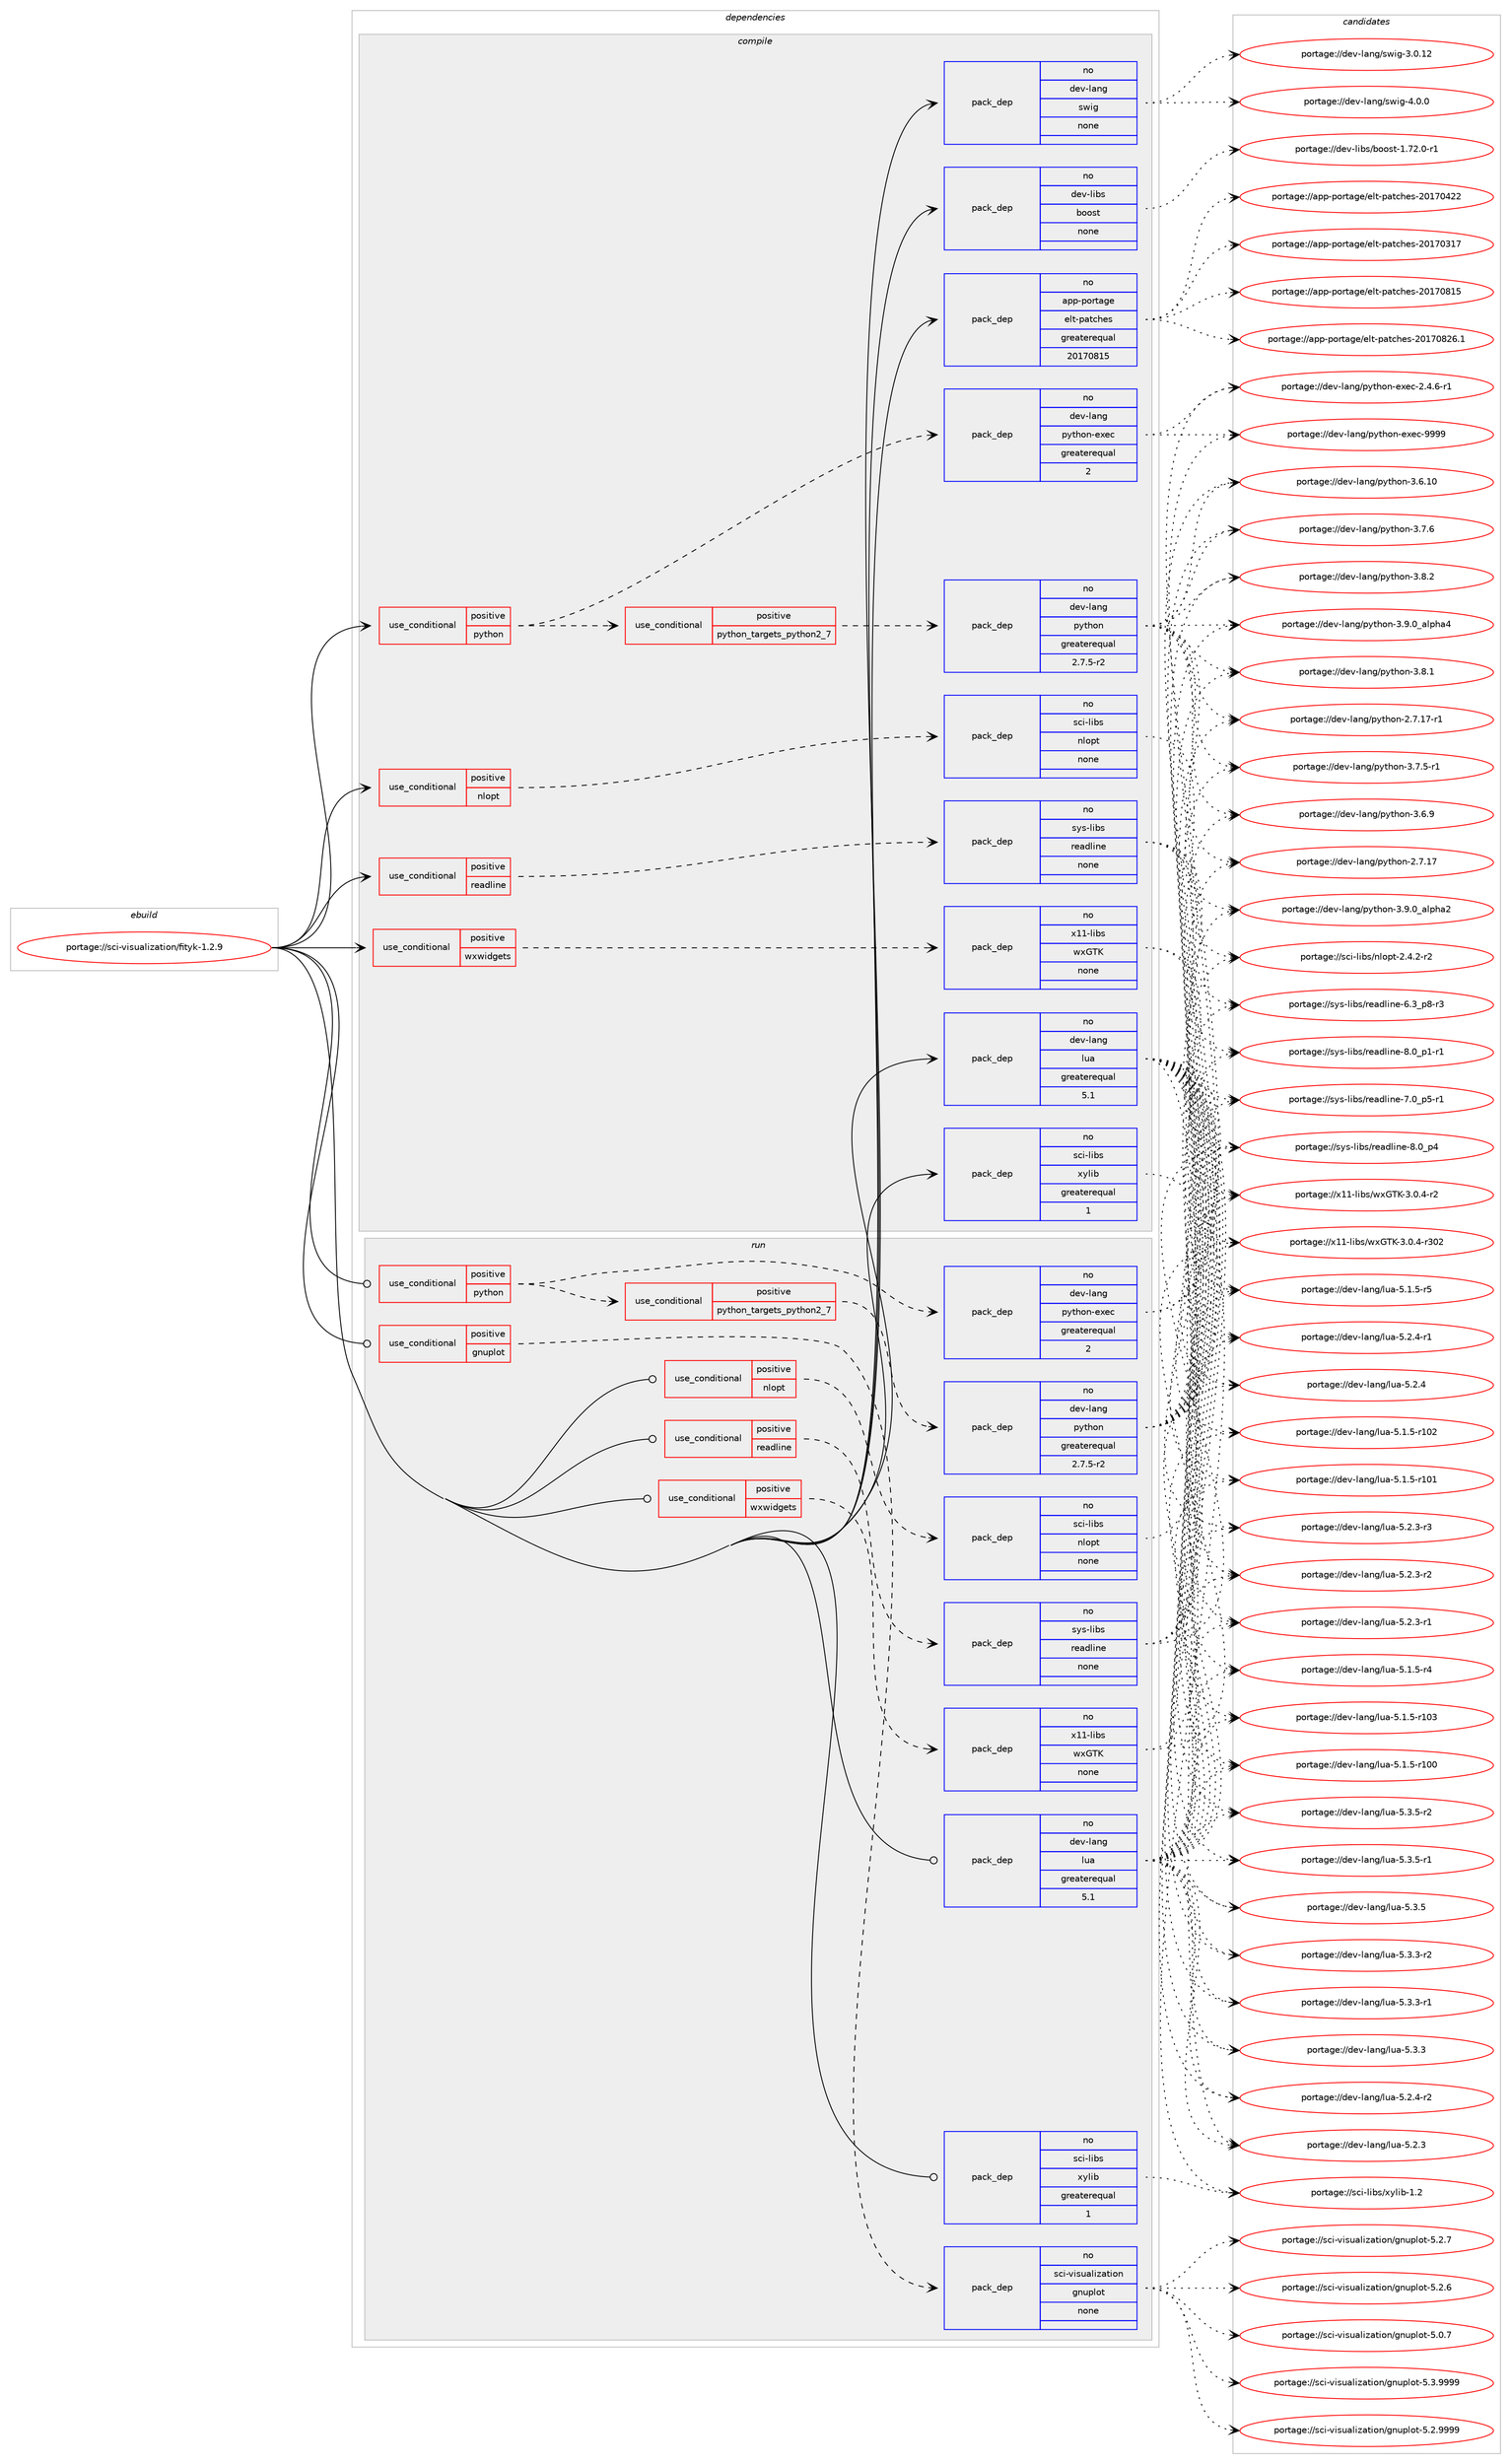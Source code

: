 digraph prolog {

# *************
# Graph options
# *************

newrank=true;
concentrate=true;
compound=true;
graph [rankdir=LR,fontname=Helvetica,fontsize=10,ranksep=1.5];#, ranksep=2.5, nodesep=0.2];
edge  [arrowhead=vee];
node  [fontname=Helvetica,fontsize=10];

# **********
# The ebuild
# **********

subgraph cluster_leftcol {
color=gray;
rank=same;
label=<<i>ebuild</i>>;
id [label="portage://sci-visualization/fityk-1.2.9", color=red, width=4, href="../sci-visualization/fityk-1.2.9.svg"];
}

# ****************
# The dependencies
# ****************

subgraph cluster_midcol {
color=gray;
label=<<i>dependencies</i>>;
subgraph cluster_compile {
fillcolor="#eeeeee";
style=filled;
label=<<i>compile</i>>;
subgraph cond9144 {
dependency44620 [label=<<TABLE BORDER="0" CELLBORDER="1" CELLSPACING="0" CELLPADDING="4"><TR><TD ROWSPAN="3" CELLPADDING="10">use_conditional</TD></TR><TR><TD>positive</TD></TR><TR><TD>nlopt</TD></TR></TABLE>>, shape=none, color=red];
subgraph pack34488 {
dependency44621 [label=<<TABLE BORDER="0" CELLBORDER="1" CELLSPACING="0" CELLPADDING="4" WIDTH="220"><TR><TD ROWSPAN="6" CELLPADDING="30">pack_dep</TD></TR><TR><TD WIDTH="110">no</TD></TR><TR><TD>sci-libs</TD></TR><TR><TD>nlopt</TD></TR><TR><TD>none</TD></TR><TR><TD></TD></TR></TABLE>>, shape=none, color=blue];
}
dependency44620:e -> dependency44621:w [weight=20,style="dashed",arrowhead="vee"];
}
id:e -> dependency44620:w [weight=20,style="solid",arrowhead="vee"];
subgraph cond9145 {
dependency44622 [label=<<TABLE BORDER="0" CELLBORDER="1" CELLSPACING="0" CELLPADDING="4"><TR><TD ROWSPAN="3" CELLPADDING="10">use_conditional</TD></TR><TR><TD>positive</TD></TR><TR><TD>python</TD></TR></TABLE>>, shape=none, color=red];
subgraph cond9146 {
dependency44623 [label=<<TABLE BORDER="0" CELLBORDER="1" CELLSPACING="0" CELLPADDING="4"><TR><TD ROWSPAN="3" CELLPADDING="10">use_conditional</TD></TR><TR><TD>positive</TD></TR><TR><TD>python_targets_python2_7</TD></TR></TABLE>>, shape=none, color=red];
subgraph pack34489 {
dependency44624 [label=<<TABLE BORDER="0" CELLBORDER="1" CELLSPACING="0" CELLPADDING="4" WIDTH="220"><TR><TD ROWSPAN="6" CELLPADDING="30">pack_dep</TD></TR><TR><TD WIDTH="110">no</TD></TR><TR><TD>dev-lang</TD></TR><TR><TD>python</TD></TR><TR><TD>greaterequal</TD></TR><TR><TD>2.7.5-r2</TD></TR></TABLE>>, shape=none, color=blue];
}
dependency44623:e -> dependency44624:w [weight=20,style="dashed",arrowhead="vee"];
}
dependency44622:e -> dependency44623:w [weight=20,style="dashed",arrowhead="vee"];
subgraph pack34490 {
dependency44625 [label=<<TABLE BORDER="0" CELLBORDER="1" CELLSPACING="0" CELLPADDING="4" WIDTH="220"><TR><TD ROWSPAN="6" CELLPADDING="30">pack_dep</TD></TR><TR><TD WIDTH="110">no</TD></TR><TR><TD>dev-lang</TD></TR><TR><TD>python-exec</TD></TR><TR><TD>greaterequal</TD></TR><TR><TD>2</TD></TR></TABLE>>, shape=none, color=blue];
}
dependency44622:e -> dependency44625:w [weight=20,style="dashed",arrowhead="vee"];
}
id:e -> dependency44622:w [weight=20,style="solid",arrowhead="vee"];
subgraph cond9147 {
dependency44626 [label=<<TABLE BORDER="0" CELLBORDER="1" CELLSPACING="0" CELLPADDING="4"><TR><TD ROWSPAN="3" CELLPADDING="10">use_conditional</TD></TR><TR><TD>positive</TD></TR><TR><TD>readline</TD></TR></TABLE>>, shape=none, color=red];
subgraph pack34491 {
dependency44627 [label=<<TABLE BORDER="0" CELLBORDER="1" CELLSPACING="0" CELLPADDING="4" WIDTH="220"><TR><TD ROWSPAN="6" CELLPADDING="30">pack_dep</TD></TR><TR><TD WIDTH="110">no</TD></TR><TR><TD>sys-libs</TD></TR><TR><TD>readline</TD></TR><TR><TD>none</TD></TR><TR><TD></TD></TR></TABLE>>, shape=none, color=blue];
}
dependency44626:e -> dependency44627:w [weight=20,style="dashed",arrowhead="vee"];
}
id:e -> dependency44626:w [weight=20,style="solid",arrowhead="vee"];
subgraph cond9148 {
dependency44628 [label=<<TABLE BORDER="0" CELLBORDER="1" CELLSPACING="0" CELLPADDING="4"><TR><TD ROWSPAN="3" CELLPADDING="10">use_conditional</TD></TR><TR><TD>positive</TD></TR><TR><TD>wxwidgets</TD></TR></TABLE>>, shape=none, color=red];
subgraph pack34492 {
dependency44629 [label=<<TABLE BORDER="0" CELLBORDER="1" CELLSPACING="0" CELLPADDING="4" WIDTH="220"><TR><TD ROWSPAN="6" CELLPADDING="30">pack_dep</TD></TR><TR><TD WIDTH="110">no</TD></TR><TR><TD>x11-libs</TD></TR><TR><TD>wxGTK</TD></TR><TR><TD>none</TD></TR><TR><TD></TD></TR></TABLE>>, shape=none, color=blue];
}
dependency44628:e -> dependency44629:w [weight=20,style="dashed",arrowhead="vee"];
}
id:e -> dependency44628:w [weight=20,style="solid",arrowhead="vee"];
subgraph pack34493 {
dependency44630 [label=<<TABLE BORDER="0" CELLBORDER="1" CELLSPACING="0" CELLPADDING="4" WIDTH="220"><TR><TD ROWSPAN="6" CELLPADDING="30">pack_dep</TD></TR><TR><TD WIDTH="110">no</TD></TR><TR><TD>app-portage</TD></TR><TR><TD>elt-patches</TD></TR><TR><TD>greaterequal</TD></TR><TR><TD>20170815</TD></TR></TABLE>>, shape=none, color=blue];
}
id:e -> dependency44630:w [weight=20,style="solid",arrowhead="vee"];
subgraph pack34494 {
dependency44631 [label=<<TABLE BORDER="0" CELLBORDER="1" CELLSPACING="0" CELLPADDING="4" WIDTH="220"><TR><TD ROWSPAN="6" CELLPADDING="30">pack_dep</TD></TR><TR><TD WIDTH="110">no</TD></TR><TR><TD>dev-lang</TD></TR><TR><TD>lua</TD></TR><TR><TD>greaterequal</TD></TR><TR><TD>5.1</TD></TR></TABLE>>, shape=none, color=blue];
}
id:e -> dependency44631:w [weight=20,style="solid",arrowhead="vee"];
subgraph pack34495 {
dependency44632 [label=<<TABLE BORDER="0" CELLBORDER="1" CELLSPACING="0" CELLPADDING="4" WIDTH="220"><TR><TD ROWSPAN="6" CELLPADDING="30">pack_dep</TD></TR><TR><TD WIDTH="110">no</TD></TR><TR><TD>dev-lang</TD></TR><TR><TD>swig</TD></TR><TR><TD>none</TD></TR><TR><TD></TD></TR></TABLE>>, shape=none, color=blue];
}
id:e -> dependency44632:w [weight=20,style="solid",arrowhead="vee"];
subgraph pack34496 {
dependency44633 [label=<<TABLE BORDER="0" CELLBORDER="1" CELLSPACING="0" CELLPADDING="4" WIDTH="220"><TR><TD ROWSPAN="6" CELLPADDING="30">pack_dep</TD></TR><TR><TD WIDTH="110">no</TD></TR><TR><TD>dev-libs</TD></TR><TR><TD>boost</TD></TR><TR><TD>none</TD></TR><TR><TD></TD></TR></TABLE>>, shape=none, color=blue];
}
id:e -> dependency44633:w [weight=20,style="solid",arrowhead="vee"];
subgraph pack34497 {
dependency44634 [label=<<TABLE BORDER="0" CELLBORDER="1" CELLSPACING="0" CELLPADDING="4" WIDTH="220"><TR><TD ROWSPAN="6" CELLPADDING="30">pack_dep</TD></TR><TR><TD WIDTH="110">no</TD></TR><TR><TD>sci-libs</TD></TR><TR><TD>xylib</TD></TR><TR><TD>greaterequal</TD></TR><TR><TD>1</TD></TR></TABLE>>, shape=none, color=blue];
}
id:e -> dependency44634:w [weight=20,style="solid",arrowhead="vee"];
}
subgraph cluster_compileandrun {
fillcolor="#eeeeee";
style=filled;
label=<<i>compile and run</i>>;
}
subgraph cluster_run {
fillcolor="#eeeeee";
style=filled;
label=<<i>run</i>>;
subgraph cond9149 {
dependency44635 [label=<<TABLE BORDER="0" CELLBORDER="1" CELLSPACING="0" CELLPADDING="4"><TR><TD ROWSPAN="3" CELLPADDING="10">use_conditional</TD></TR><TR><TD>positive</TD></TR><TR><TD>gnuplot</TD></TR></TABLE>>, shape=none, color=red];
subgraph pack34498 {
dependency44636 [label=<<TABLE BORDER="0" CELLBORDER="1" CELLSPACING="0" CELLPADDING="4" WIDTH="220"><TR><TD ROWSPAN="6" CELLPADDING="30">pack_dep</TD></TR><TR><TD WIDTH="110">no</TD></TR><TR><TD>sci-visualization</TD></TR><TR><TD>gnuplot</TD></TR><TR><TD>none</TD></TR><TR><TD></TD></TR></TABLE>>, shape=none, color=blue];
}
dependency44635:e -> dependency44636:w [weight=20,style="dashed",arrowhead="vee"];
}
id:e -> dependency44635:w [weight=20,style="solid",arrowhead="odot"];
subgraph cond9150 {
dependency44637 [label=<<TABLE BORDER="0" CELLBORDER="1" CELLSPACING="0" CELLPADDING="4"><TR><TD ROWSPAN="3" CELLPADDING="10">use_conditional</TD></TR><TR><TD>positive</TD></TR><TR><TD>nlopt</TD></TR></TABLE>>, shape=none, color=red];
subgraph pack34499 {
dependency44638 [label=<<TABLE BORDER="0" CELLBORDER="1" CELLSPACING="0" CELLPADDING="4" WIDTH="220"><TR><TD ROWSPAN="6" CELLPADDING="30">pack_dep</TD></TR><TR><TD WIDTH="110">no</TD></TR><TR><TD>sci-libs</TD></TR><TR><TD>nlopt</TD></TR><TR><TD>none</TD></TR><TR><TD></TD></TR></TABLE>>, shape=none, color=blue];
}
dependency44637:e -> dependency44638:w [weight=20,style="dashed",arrowhead="vee"];
}
id:e -> dependency44637:w [weight=20,style="solid",arrowhead="odot"];
subgraph cond9151 {
dependency44639 [label=<<TABLE BORDER="0" CELLBORDER="1" CELLSPACING="0" CELLPADDING="4"><TR><TD ROWSPAN="3" CELLPADDING="10">use_conditional</TD></TR><TR><TD>positive</TD></TR><TR><TD>python</TD></TR></TABLE>>, shape=none, color=red];
subgraph cond9152 {
dependency44640 [label=<<TABLE BORDER="0" CELLBORDER="1" CELLSPACING="0" CELLPADDING="4"><TR><TD ROWSPAN="3" CELLPADDING="10">use_conditional</TD></TR><TR><TD>positive</TD></TR><TR><TD>python_targets_python2_7</TD></TR></TABLE>>, shape=none, color=red];
subgraph pack34500 {
dependency44641 [label=<<TABLE BORDER="0" CELLBORDER="1" CELLSPACING="0" CELLPADDING="4" WIDTH="220"><TR><TD ROWSPAN="6" CELLPADDING="30">pack_dep</TD></TR><TR><TD WIDTH="110">no</TD></TR><TR><TD>dev-lang</TD></TR><TR><TD>python</TD></TR><TR><TD>greaterequal</TD></TR><TR><TD>2.7.5-r2</TD></TR></TABLE>>, shape=none, color=blue];
}
dependency44640:e -> dependency44641:w [weight=20,style="dashed",arrowhead="vee"];
}
dependency44639:e -> dependency44640:w [weight=20,style="dashed",arrowhead="vee"];
subgraph pack34501 {
dependency44642 [label=<<TABLE BORDER="0" CELLBORDER="1" CELLSPACING="0" CELLPADDING="4" WIDTH="220"><TR><TD ROWSPAN="6" CELLPADDING="30">pack_dep</TD></TR><TR><TD WIDTH="110">no</TD></TR><TR><TD>dev-lang</TD></TR><TR><TD>python-exec</TD></TR><TR><TD>greaterequal</TD></TR><TR><TD>2</TD></TR></TABLE>>, shape=none, color=blue];
}
dependency44639:e -> dependency44642:w [weight=20,style="dashed",arrowhead="vee"];
}
id:e -> dependency44639:w [weight=20,style="solid",arrowhead="odot"];
subgraph cond9153 {
dependency44643 [label=<<TABLE BORDER="0" CELLBORDER="1" CELLSPACING="0" CELLPADDING="4"><TR><TD ROWSPAN="3" CELLPADDING="10">use_conditional</TD></TR><TR><TD>positive</TD></TR><TR><TD>readline</TD></TR></TABLE>>, shape=none, color=red];
subgraph pack34502 {
dependency44644 [label=<<TABLE BORDER="0" CELLBORDER="1" CELLSPACING="0" CELLPADDING="4" WIDTH="220"><TR><TD ROWSPAN="6" CELLPADDING="30">pack_dep</TD></TR><TR><TD WIDTH="110">no</TD></TR><TR><TD>sys-libs</TD></TR><TR><TD>readline</TD></TR><TR><TD>none</TD></TR><TR><TD></TD></TR></TABLE>>, shape=none, color=blue];
}
dependency44643:e -> dependency44644:w [weight=20,style="dashed",arrowhead="vee"];
}
id:e -> dependency44643:w [weight=20,style="solid",arrowhead="odot"];
subgraph cond9154 {
dependency44645 [label=<<TABLE BORDER="0" CELLBORDER="1" CELLSPACING="0" CELLPADDING="4"><TR><TD ROWSPAN="3" CELLPADDING="10">use_conditional</TD></TR><TR><TD>positive</TD></TR><TR><TD>wxwidgets</TD></TR></TABLE>>, shape=none, color=red];
subgraph pack34503 {
dependency44646 [label=<<TABLE BORDER="0" CELLBORDER="1" CELLSPACING="0" CELLPADDING="4" WIDTH="220"><TR><TD ROWSPAN="6" CELLPADDING="30">pack_dep</TD></TR><TR><TD WIDTH="110">no</TD></TR><TR><TD>x11-libs</TD></TR><TR><TD>wxGTK</TD></TR><TR><TD>none</TD></TR><TR><TD></TD></TR></TABLE>>, shape=none, color=blue];
}
dependency44645:e -> dependency44646:w [weight=20,style="dashed",arrowhead="vee"];
}
id:e -> dependency44645:w [weight=20,style="solid",arrowhead="odot"];
subgraph pack34504 {
dependency44647 [label=<<TABLE BORDER="0" CELLBORDER="1" CELLSPACING="0" CELLPADDING="4" WIDTH="220"><TR><TD ROWSPAN="6" CELLPADDING="30">pack_dep</TD></TR><TR><TD WIDTH="110">no</TD></TR><TR><TD>dev-lang</TD></TR><TR><TD>lua</TD></TR><TR><TD>greaterequal</TD></TR><TR><TD>5.1</TD></TR></TABLE>>, shape=none, color=blue];
}
id:e -> dependency44647:w [weight=20,style="solid",arrowhead="odot"];
subgraph pack34505 {
dependency44648 [label=<<TABLE BORDER="0" CELLBORDER="1" CELLSPACING="0" CELLPADDING="4" WIDTH="220"><TR><TD ROWSPAN="6" CELLPADDING="30">pack_dep</TD></TR><TR><TD WIDTH="110">no</TD></TR><TR><TD>sci-libs</TD></TR><TR><TD>xylib</TD></TR><TR><TD>greaterequal</TD></TR><TR><TD>1</TD></TR></TABLE>>, shape=none, color=blue];
}
id:e -> dependency44648:w [weight=20,style="solid",arrowhead="odot"];
}
}

# **************
# The candidates
# **************

subgraph cluster_choices {
rank=same;
color=gray;
label=<<i>candidates</i>>;

subgraph choice34488 {
color=black;
nodesep=1;
choice115991054510810598115471101081111121164550465246504511450 [label="portage://sci-libs/nlopt-2.4.2-r2", color=red, width=4,href="../sci-libs/nlopt-2.4.2-r2.svg"];
dependency44621:e -> choice115991054510810598115471101081111121164550465246504511450:w [style=dotted,weight="100"];
}
subgraph choice34489 {
color=black;
nodesep=1;
choice10010111845108971101034711212111610411111045514657464895971081121049752 [label="portage://dev-lang/python-3.9.0_alpha4", color=red, width=4,href="../dev-lang/python-3.9.0_alpha4.svg"];
choice10010111845108971101034711212111610411111045514657464895971081121049750 [label="portage://dev-lang/python-3.9.0_alpha2", color=red, width=4,href="../dev-lang/python-3.9.0_alpha2.svg"];
choice100101118451089711010347112121116104111110455146564650 [label="portage://dev-lang/python-3.8.2", color=red, width=4,href="../dev-lang/python-3.8.2.svg"];
choice100101118451089711010347112121116104111110455146564649 [label="portage://dev-lang/python-3.8.1", color=red, width=4,href="../dev-lang/python-3.8.1.svg"];
choice100101118451089711010347112121116104111110455146554654 [label="portage://dev-lang/python-3.7.6", color=red, width=4,href="../dev-lang/python-3.7.6.svg"];
choice1001011184510897110103471121211161041111104551465546534511449 [label="portage://dev-lang/python-3.7.5-r1", color=red, width=4,href="../dev-lang/python-3.7.5-r1.svg"];
choice100101118451089711010347112121116104111110455146544657 [label="portage://dev-lang/python-3.6.9", color=red, width=4,href="../dev-lang/python-3.6.9.svg"];
choice10010111845108971101034711212111610411111045514654464948 [label="portage://dev-lang/python-3.6.10", color=red, width=4,href="../dev-lang/python-3.6.10.svg"];
choice100101118451089711010347112121116104111110455046554649554511449 [label="portage://dev-lang/python-2.7.17-r1", color=red, width=4,href="../dev-lang/python-2.7.17-r1.svg"];
choice10010111845108971101034711212111610411111045504655464955 [label="portage://dev-lang/python-2.7.17", color=red, width=4,href="../dev-lang/python-2.7.17.svg"];
dependency44624:e -> choice10010111845108971101034711212111610411111045514657464895971081121049752:w [style=dotted,weight="100"];
dependency44624:e -> choice10010111845108971101034711212111610411111045514657464895971081121049750:w [style=dotted,weight="100"];
dependency44624:e -> choice100101118451089711010347112121116104111110455146564650:w [style=dotted,weight="100"];
dependency44624:e -> choice100101118451089711010347112121116104111110455146564649:w [style=dotted,weight="100"];
dependency44624:e -> choice100101118451089711010347112121116104111110455146554654:w [style=dotted,weight="100"];
dependency44624:e -> choice1001011184510897110103471121211161041111104551465546534511449:w [style=dotted,weight="100"];
dependency44624:e -> choice100101118451089711010347112121116104111110455146544657:w [style=dotted,weight="100"];
dependency44624:e -> choice10010111845108971101034711212111610411111045514654464948:w [style=dotted,weight="100"];
dependency44624:e -> choice100101118451089711010347112121116104111110455046554649554511449:w [style=dotted,weight="100"];
dependency44624:e -> choice10010111845108971101034711212111610411111045504655464955:w [style=dotted,weight="100"];
}
subgraph choice34490 {
color=black;
nodesep=1;
choice10010111845108971101034711212111610411111045101120101994557575757 [label="portage://dev-lang/python-exec-9999", color=red, width=4,href="../dev-lang/python-exec-9999.svg"];
choice10010111845108971101034711212111610411111045101120101994550465246544511449 [label="portage://dev-lang/python-exec-2.4.6-r1", color=red, width=4,href="../dev-lang/python-exec-2.4.6-r1.svg"];
dependency44625:e -> choice10010111845108971101034711212111610411111045101120101994557575757:w [style=dotted,weight="100"];
dependency44625:e -> choice10010111845108971101034711212111610411111045101120101994550465246544511449:w [style=dotted,weight="100"];
}
subgraph choice34491 {
color=black;
nodesep=1;
choice11512111545108105981154711410197100108105110101455646489511252 [label="portage://sys-libs/readline-8.0_p4", color=red, width=4,href="../sys-libs/readline-8.0_p4.svg"];
choice115121115451081059811547114101971001081051101014556464895112494511449 [label="portage://sys-libs/readline-8.0_p1-r1", color=red, width=4,href="../sys-libs/readline-8.0_p1-r1.svg"];
choice115121115451081059811547114101971001081051101014555464895112534511449 [label="portage://sys-libs/readline-7.0_p5-r1", color=red, width=4,href="../sys-libs/readline-7.0_p5-r1.svg"];
choice115121115451081059811547114101971001081051101014554465195112564511451 [label="portage://sys-libs/readline-6.3_p8-r3", color=red, width=4,href="../sys-libs/readline-6.3_p8-r3.svg"];
dependency44627:e -> choice11512111545108105981154711410197100108105110101455646489511252:w [style=dotted,weight="100"];
dependency44627:e -> choice115121115451081059811547114101971001081051101014556464895112494511449:w [style=dotted,weight="100"];
dependency44627:e -> choice115121115451081059811547114101971001081051101014555464895112534511449:w [style=dotted,weight="100"];
dependency44627:e -> choice115121115451081059811547114101971001081051101014554465195112564511451:w [style=dotted,weight="100"];
}
subgraph choice34492 {
color=black;
nodesep=1;
choice120494945108105981154711912071847545514648465245114514850 [label="portage://x11-libs/wxGTK-3.0.4-r302", color=red, width=4,href="../x11-libs/wxGTK-3.0.4-r302.svg"];
choice12049494510810598115471191207184754551464846524511450 [label="portage://x11-libs/wxGTK-3.0.4-r2", color=red, width=4,href="../x11-libs/wxGTK-3.0.4-r2.svg"];
dependency44629:e -> choice120494945108105981154711912071847545514648465245114514850:w [style=dotted,weight="100"];
dependency44629:e -> choice12049494510810598115471191207184754551464846524511450:w [style=dotted,weight="100"];
}
subgraph choice34493 {
color=black;
nodesep=1;
choice971121124511211111411697103101471011081164511297116991041011154550484955485650544649 [label="portage://app-portage/elt-patches-20170826.1", color=red, width=4,href="../app-portage/elt-patches-20170826.1.svg"];
choice97112112451121111141169710310147101108116451129711699104101115455048495548564953 [label="portage://app-portage/elt-patches-20170815", color=red, width=4,href="../app-portage/elt-patches-20170815.svg"];
choice97112112451121111141169710310147101108116451129711699104101115455048495548525050 [label="portage://app-portage/elt-patches-20170422", color=red, width=4,href="../app-portage/elt-patches-20170422.svg"];
choice97112112451121111141169710310147101108116451129711699104101115455048495548514955 [label="portage://app-portage/elt-patches-20170317", color=red, width=4,href="../app-portage/elt-patches-20170317.svg"];
dependency44630:e -> choice971121124511211111411697103101471011081164511297116991041011154550484955485650544649:w [style=dotted,weight="100"];
dependency44630:e -> choice97112112451121111141169710310147101108116451129711699104101115455048495548564953:w [style=dotted,weight="100"];
dependency44630:e -> choice97112112451121111141169710310147101108116451129711699104101115455048495548525050:w [style=dotted,weight="100"];
dependency44630:e -> choice97112112451121111141169710310147101108116451129711699104101115455048495548514955:w [style=dotted,weight="100"];
}
subgraph choice34494 {
color=black;
nodesep=1;
choice100101118451089711010347108117974553465146534511450 [label="portage://dev-lang/lua-5.3.5-r2", color=red, width=4,href="../dev-lang/lua-5.3.5-r2.svg"];
choice100101118451089711010347108117974553465146534511449 [label="portage://dev-lang/lua-5.3.5-r1", color=red, width=4,href="../dev-lang/lua-5.3.5-r1.svg"];
choice10010111845108971101034710811797455346514653 [label="portage://dev-lang/lua-5.3.5", color=red, width=4,href="../dev-lang/lua-5.3.5.svg"];
choice100101118451089711010347108117974553465146514511450 [label="portage://dev-lang/lua-5.3.3-r2", color=red, width=4,href="../dev-lang/lua-5.3.3-r2.svg"];
choice100101118451089711010347108117974553465146514511449 [label="portage://dev-lang/lua-5.3.3-r1", color=red, width=4,href="../dev-lang/lua-5.3.3-r1.svg"];
choice10010111845108971101034710811797455346514651 [label="portage://dev-lang/lua-5.3.3", color=red, width=4,href="../dev-lang/lua-5.3.3.svg"];
choice100101118451089711010347108117974553465046524511450 [label="portage://dev-lang/lua-5.2.4-r2", color=red, width=4,href="../dev-lang/lua-5.2.4-r2.svg"];
choice100101118451089711010347108117974553465046524511449 [label="portage://dev-lang/lua-5.2.4-r1", color=red, width=4,href="../dev-lang/lua-5.2.4-r1.svg"];
choice10010111845108971101034710811797455346504652 [label="portage://dev-lang/lua-5.2.4", color=red, width=4,href="../dev-lang/lua-5.2.4.svg"];
choice100101118451089711010347108117974553465046514511451 [label="portage://dev-lang/lua-5.2.3-r3", color=red, width=4,href="../dev-lang/lua-5.2.3-r3.svg"];
choice100101118451089711010347108117974553465046514511450 [label="portage://dev-lang/lua-5.2.3-r2", color=red, width=4,href="../dev-lang/lua-5.2.3-r2.svg"];
choice100101118451089711010347108117974553465046514511449 [label="portage://dev-lang/lua-5.2.3-r1", color=red, width=4,href="../dev-lang/lua-5.2.3-r1.svg"];
choice10010111845108971101034710811797455346504651 [label="portage://dev-lang/lua-5.2.3", color=red, width=4,href="../dev-lang/lua-5.2.3.svg"];
choice100101118451089711010347108117974553464946534511453 [label="portage://dev-lang/lua-5.1.5-r5", color=red, width=4,href="../dev-lang/lua-5.1.5-r5.svg"];
choice100101118451089711010347108117974553464946534511452 [label="portage://dev-lang/lua-5.1.5-r4", color=red, width=4,href="../dev-lang/lua-5.1.5-r4.svg"];
choice1001011184510897110103471081179745534649465345114494851 [label="portage://dev-lang/lua-5.1.5-r103", color=red, width=4,href="../dev-lang/lua-5.1.5-r103.svg"];
choice1001011184510897110103471081179745534649465345114494850 [label="portage://dev-lang/lua-5.1.5-r102", color=red, width=4,href="../dev-lang/lua-5.1.5-r102.svg"];
choice1001011184510897110103471081179745534649465345114494849 [label="portage://dev-lang/lua-5.1.5-r101", color=red, width=4,href="../dev-lang/lua-5.1.5-r101.svg"];
choice1001011184510897110103471081179745534649465345114494848 [label="portage://dev-lang/lua-5.1.5-r100", color=red, width=4,href="../dev-lang/lua-5.1.5-r100.svg"];
dependency44631:e -> choice100101118451089711010347108117974553465146534511450:w [style=dotted,weight="100"];
dependency44631:e -> choice100101118451089711010347108117974553465146534511449:w [style=dotted,weight="100"];
dependency44631:e -> choice10010111845108971101034710811797455346514653:w [style=dotted,weight="100"];
dependency44631:e -> choice100101118451089711010347108117974553465146514511450:w [style=dotted,weight="100"];
dependency44631:e -> choice100101118451089711010347108117974553465146514511449:w [style=dotted,weight="100"];
dependency44631:e -> choice10010111845108971101034710811797455346514651:w [style=dotted,weight="100"];
dependency44631:e -> choice100101118451089711010347108117974553465046524511450:w [style=dotted,weight="100"];
dependency44631:e -> choice100101118451089711010347108117974553465046524511449:w [style=dotted,weight="100"];
dependency44631:e -> choice10010111845108971101034710811797455346504652:w [style=dotted,weight="100"];
dependency44631:e -> choice100101118451089711010347108117974553465046514511451:w [style=dotted,weight="100"];
dependency44631:e -> choice100101118451089711010347108117974553465046514511450:w [style=dotted,weight="100"];
dependency44631:e -> choice100101118451089711010347108117974553465046514511449:w [style=dotted,weight="100"];
dependency44631:e -> choice10010111845108971101034710811797455346504651:w [style=dotted,weight="100"];
dependency44631:e -> choice100101118451089711010347108117974553464946534511453:w [style=dotted,weight="100"];
dependency44631:e -> choice100101118451089711010347108117974553464946534511452:w [style=dotted,weight="100"];
dependency44631:e -> choice1001011184510897110103471081179745534649465345114494851:w [style=dotted,weight="100"];
dependency44631:e -> choice1001011184510897110103471081179745534649465345114494850:w [style=dotted,weight="100"];
dependency44631:e -> choice1001011184510897110103471081179745534649465345114494849:w [style=dotted,weight="100"];
dependency44631:e -> choice1001011184510897110103471081179745534649465345114494848:w [style=dotted,weight="100"];
}
subgraph choice34495 {
color=black;
nodesep=1;
choice100101118451089711010347115119105103455246484648 [label="portage://dev-lang/swig-4.0.0", color=red, width=4,href="../dev-lang/swig-4.0.0.svg"];
choice10010111845108971101034711511910510345514648464950 [label="portage://dev-lang/swig-3.0.12", color=red, width=4,href="../dev-lang/swig-3.0.12.svg"];
dependency44632:e -> choice100101118451089711010347115119105103455246484648:w [style=dotted,weight="100"];
dependency44632:e -> choice10010111845108971101034711511910510345514648464950:w [style=dotted,weight="100"];
}
subgraph choice34496 {
color=black;
nodesep=1;
choice10010111845108105981154798111111115116454946555046484511449 [label="portage://dev-libs/boost-1.72.0-r1", color=red, width=4,href="../dev-libs/boost-1.72.0-r1.svg"];
dependency44633:e -> choice10010111845108105981154798111111115116454946555046484511449:w [style=dotted,weight="100"];
}
subgraph choice34497 {
color=black;
nodesep=1;
choice115991054510810598115471201211081059845494650 [label="portage://sci-libs/xylib-1.2", color=red, width=4,href="../sci-libs/xylib-1.2.svg"];
dependency44634:e -> choice115991054510810598115471201211081059845494650:w [style=dotted,weight="100"];
}
subgraph choice34498 {
color=black;
nodesep=1;
choice1159910545118105115117971081051229711610511111047103110117112108111116455346514657575757 [label="portage://sci-visualization/gnuplot-5.3.9999", color=red, width=4,href="../sci-visualization/gnuplot-5.3.9999.svg"];
choice1159910545118105115117971081051229711610511111047103110117112108111116455346504657575757 [label="portage://sci-visualization/gnuplot-5.2.9999", color=red, width=4,href="../sci-visualization/gnuplot-5.2.9999.svg"];
choice1159910545118105115117971081051229711610511111047103110117112108111116455346504655 [label="portage://sci-visualization/gnuplot-5.2.7", color=red, width=4,href="../sci-visualization/gnuplot-5.2.7.svg"];
choice1159910545118105115117971081051229711610511111047103110117112108111116455346504654 [label="portage://sci-visualization/gnuplot-5.2.6", color=red, width=4,href="../sci-visualization/gnuplot-5.2.6.svg"];
choice1159910545118105115117971081051229711610511111047103110117112108111116455346484655 [label="portage://sci-visualization/gnuplot-5.0.7", color=red, width=4,href="../sci-visualization/gnuplot-5.0.7.svg"];
dependency44636:e -> choice1159910545118105115117971081051229711610511111047103110117112108111116455346514657575757:w [style=dotted,weight="100"];
dependency44636:e -> choice1159910545118105115117971081051229711610511111047103110117112108111116455346504657575757:w [style=dotted,weight="100"];
dependency44636:e -> choice1159910545118105115117971081051229711610511111047103110117112108111116455346504655:w [style=dotted,weight="100"];
dependency44636:e -> choice1159910545118105115117971081051229711610511111047103110117112108111116455346504654:w [style=dotted,weight="100"];
dependency44636:e -> choice1159910545118105115117971081051229711610511111047103110117112108111116455346484655:w [style=dotted,weight="100"];
}
subgraph choice34499 {
color=black;
nodesep=1;
choice115991054510810598115471101081111121164550465246504511450 [label="portage://sci-libs/nlopt-2.4.2-r2", color=red, width=4,href="../sci-libs/nlopt-2.4.2-r2.svg"];
dependency44638:e -> choice115991054510810598115471101081111121164550465246504511450:w [style=dotted,weight="100"];
}
subgraph choice34500 {
color=black;
nodesep=1;
choice10010111845108971101034711212111610411111045514657464895971081121049752 [label="portage://dev-lang/python-3.9.0_alpha4", color=red, width=4,href="../dev-lang/python-3.9.0_alpha4.svg"];
choice10010111845108971101034711212111610411111045514657464895971081121049750 [label="portage://dev-lang/python-3.9.0_alpha2", color=red, width=4,href="../dev-lang/python-3.9.0_alpha2.svg"];
choice100101118451089711010347112121116104111110455146564650 [label="portage://dev-lang/python-3.8.2", color=red, width=4,href="../dev-lang/python-3.8.2.svg"];
choice100101118451089711010347112121116104111110455146564649 [label="portage://dev-lang/python-3.8.1", color=red, width=4,href="../dev-lang/python-3.8.1.svg"];
choice100101118451089711010347112121116104111110455146554654 [label="portage://dev-lang/python-3.7.6", color=red, width=4,href="../dev-lang/python-3.7.6.svg"];
choice1001011184510897110103471121211161041111104551465546534511449 [label="portage://dev-lang/python-3.7.5-r1", color=red, width=4,href="../dev-lang/python-3.7.5-r1.svg"];
choice100101118451089711010347112121116104111110455146544657 [label="portage://dev-lang/python-3.6.9", color=red, width=4,href="../dev-lang/python-3.6.9.svg"];
choice10010111845108971101034711212111610411111045514654464948 [label="portage://dev-lang/python-3.6.10", color=red, width=4,href="../dev-lang/python-3.6.10.svg"];
choice100101118451089711010347112121116104111110455046554649554511449 [label="portage://dev-lang/python-2.7.17-r1", color=red, width=4,href="../dev-lang/python-2.7.17-r1.svg"];
choice10010111845108971101034711212111610411111045504655464955 [label="portage://dev-lang/python-2.7.17", color=red, width=4,href="../dev-lang/python-2.7.17.svg"];
dependency44641:e -> choice10010111845108971101034711212111610411111045514657464895971081121049752:w [style=dotted,weight="100"];
dependency44641:e -> choice10010111845108971101034711212111610411111045514657464895971081121049750:w [style=dotted,weight="100"];
dependency44641:e -> choice100101118451089711010347112121116104111110455146564650:w [style=dotted,weight="100"];
dependency44641:e -> choice100101118451089711010347112121116104111110455146564649:w [style=dotted,weight="100"];
dependency44641:e -> choice100101118451089711010347112121116104111110455146554654:w [style=dotted,weight="100"];
dependency44641:e -> choice1001011184510897110103471121211161041111104551465546534511449:w [style=dotted,weight="100"];
dependency44641:e -> choice100101118451089711010347112121116104111110455146544657:w [style=dotted,weight="100"];
dependency44641:e -> choice10010111845108971101034711212111610411111045514654464948:w [style=dotted,weight="100"];
dependency44641:e -> choice100101118451089711010347112121116104111110455046554649554511449:w [style=dotted,weight="100"];
dependency44641:e -> choice10010111845108971101034711212111610411111045504655464955:w [style=dotted,weight="100"];
}
subgraph choice34501 {
color=black;
nodesep=1;
choice10010111845108971101034711212111610411111045101120101994557575757 [label="portage://dev-lang/python-exec-9999", color=red, width=4,href="../dev-lang/python-exec-9999.svg"];
choice10010111845108971101034711212111610411111045101120101994550465246544511449 [label="portage://dev-lang/python-exec-2.4.6-r1", color=red, width=4,href="../dev-lang/python-exec-2.4.6-r1.svg"];
dependency44642:e -> choice10010111845108971101034711212111610411111045101120101994557575757:w [style=dotted,weight="100"];
dependency44642:e -> choice10010111845108971101034711212111610411111045101120101994550465246544511449:w [style=dotted,weight="100"];
}
subgraph choice34502 {
color=black;
nodesep=1;
choice11512111545108105981154711410197100108105110101455646489511252 [label="portage://sys-libs/readline-8.0_p4", color=red, width=4,href="../sys-libs/readline-8.0_p4.svg"];
choice115121115451081059811547114101971001081051101014556464895112494511449 [label="portage://sys-libs/readline-8.0_p1-r1", color=red, width=4,href="../sys-libs/readline-8.0_p1-r1.svg"];
choice115121115451081059811547114101971001081051101014555464895112534511449 [label="portage://sys-libs/readline-7.0_p5-r1", color=red, width=4,href="../sys-libs/readline-7.0_p5-r1.svg"];
choice115121115451081059811547114101971001081051101014554465195112564511451 [label="portage://sys-libs/readline-6.3_p8-r3", color=red, width=4,href="../sys-libs/readline-6.3_p8-r3.svg"];
dependency44644:e -> choice11512111545108105981154711410197100108105110101455646489511252:w [style=dotted,weight="100"];
dependency44644:e -> choice115121115451081059811547114101971001081051101014556464895112494511449:w [style=dotted,weight="100"];
dependency44644:e -> choice115121115451081059811547114101971001081051101014555464895112534511449:w [style=dotted,weight="100"];
dependency44644:e -> choice115121115451081059811547114101971001081051101014554465195112564511451:w [style=dotted,weight="100"];
}
subgraph choice34503 {
color=black;
nodesep=1;
choice120494945108105981154711912071847545514648465245114514850 [label="portage://x11-libs/wxGTK-3.0.4-r302", color=red, width=4,href="../x11-libs/wxGTK-3.0.4-r302.svg"];
choice12049494510810598115471191207184754551464846524511450 [label="portage://x11-libs/wxGTK-3.0.4-r2", color=red, width=4,href="../x11-libs/wxGTK-3.0.4-r2.svg"];
dependency44646:e -> choice120494945108105981154711912071847545514648465245114514850:w [style=dotted,weight="100"];
dependency44646:e -> choice12049494510810598115471191207184754551464846524511450:w [style=dotted,weight="100"];
}
subgraph choice34504 {
color=black;
nodesep=1;
choice100101118451089711010347108117974553465146534511450 [label="portage://dev-lang/lua-5.3.5-r2", color=red, width=4,href="../dev-lang/lua-5.3.5-r2.svg"];
choice100101118451089711010347108117974553465146534511449 [label="portage://dev-lang/lua-5.3.5-r1", color=red, width=4,href="../dev-lang/lua-5.3.5-r1.svg"];
choice10010111845108971101034710811797455346514653 [label="portage://dev-lang/lua-5.3.5", color=red, width=4,href="../dev-lang/lua-5.3.5.svg"];
choice100101118451089711010347108117974553465146514511450 [label="portage://dev-lang/lua-5.3.3-r2", color=red, width=4,href="../dev-lang/lua-5.3.3-r2.svg"];
choice100101118451089711010347108117974553465146514511449 [label="portage://dev-lang/lua-5.3.3-r1", color=red, width=4,href="../dev-lang/lua-5.3.3-r1.svg"];
choice10010111845108971101034710811797455346514651 [label="portage://dev-lang/lua-5.3.3", color=red, width=4,href="../dev-lang/lua-5.3.3.svg"];
choice100101118451089711010347108117974553465046524511450 [label="portage://dev-lang/lua-5.2.4-r2", color=red, width=4,href="../dev-lang/lua-5.2.4-r2.svg"];
choice100101118451089711010347108117974553465046524511449 [label="portage://dev-lang/lua-5.2.4-r1", color=red, width=4,href="../dev-lang/lua-5.2.4-r1.svg"];
choice10010111845108971101034710811797455346504652 [label="portage://dev-lang/lua-5.2.4", color=red, width=4,href="../dev-lang/lua-5.2.4.svg"];
choice100101118451089711010347108117974553465046514511451 [label="portage://dev-lang/lua-5.2.3-r3", color=red, width=4,href="../dev-lang/lua-5.2.3-r3.svg"];
choice100101118451089711010347108117974553465046514511450 [label="portage://dev-lang/lua-5.2.3-r2", color=red, width=4,href="../dev-lang/lua-5.2.3-r2.svg"];
choice100101118451089711010347108117974553465046514511449 [label="portage://dev-lang/lua-5.2.3-r1", color=red, width=4,href="../dev-lang/lua-5.2.3-r1.svg"];
choice10010111845108971101034710811797455346504651 [label="portage://dev-lang/lua-5.2.3", color=red, width=4,href="../dev-lang/lua-5.2.3.svg"];
choice100101118451089711010347108117974553464946534511453 [label="portage://dev-lang/lua-5.1.5-r5", color=red, width=4,href="../dev-lang/lua-5.1.5-r5.svg"];
choice100101118451089711010347108117974553464946534511452 [label="portage://dev-lang/lua-5.1.5-r4", color=red, width=4,href="../dev-lang/lua-5.1.5-r4.svg"];
choice1001011184510897110103471081179745534649465345114494851 [label="portage://dev-lang/lua-5.1.5-r103", color=red, width=4,href="../dev-lang/lua-5.1.5-r103.svg"];
choice1001011184510897110103471081179745534649465345114494850 [label="portage://dev-lang/lua-5.1.5-r102", color=red, width=4,href="../dev-lang/lua-5.1.5-r102.svg"];
choice1001011184510897110103471081179745534649465345114494849 [label="portage://dev-lang/lua-5.1.5-r101", color=red, width=4,href="../dev-lang/lua-5.1.5-r101.svg"];
choice1001011184510897110103471081179745534649465345114494848 [label="portage://dev-lang/lua-5.1.5-r100", color=red, width=4,href="../dev-lang/lua-5.1.5-r100.svg"];
dependency44647:e -> choice100101118451089711010347108117974553465146534511450:w [style=dotted,weight="100"];
dependency44647:e -> choice100101118451089711010347108117974553465146534511449:w [style=dotted,weight="100"];
dependency44647:e -> choice10010111845108971101034710811797455346514653:w [style=dotted,weight="100"];
dependency44647:e -> choice100101118451089711010347108117974553465146514511450:w [style=dotted,weight="100"];
dependency44647:e -> choice100101118451089711010347108117974553465146514511449:w [style=dotted,weight="100"];
dependency44647:e -> choice10010111845108971101034710811797455346514651:w [style=dotted,weight="100"];
dependency44647:e -> choice100101118451089711010347108117974553465046524511450:w [style=dotted,weight="100"];
dependency44647:e -> choice100101118451089711010347108117974553465046524511449:w [style=dotted,weight="100"];
dependency44647:e -> choice10010111845108971101034710811797455346504652:w [style=dotted,weight="100"];
dependency44647:e -> choice100101118451089711010347108117974553465046514511451:w [style=dotted,weight="100"];
dependency44647:e -> choice100101118451089711010347108117974553465046514511450:w [style=dotted,weight="100"];
dependency44647:e -> choice100101118451089711010347108117974553465046514511449:w [style=dotted,weight="100"];
dependency44647:e -> choice10010111845108971101034710811797455346504651:w [style=dotted,weight="100"];
dependency44647:e -> choice100101118451089711010347108117974553464946534511453:w [style=dotted,weight="100"];
dependency44647:e -> choice100101118451089711010347108117974553464946534511452:w [style=dotted,weight="100"];
dependency44647:e -> choice1001011184510897110103471081179745534649465345114494851:w [style=dotted,weight="100"];
dependency44647:e -> choice1001011184510897110103471081179745534649465345114494850:w [style=dotted,weight="100"];
dependency44647:e -> choice1001011184510897110103471081179745534649465345114494849:w [style=dotted,weight="100"];
dependency44647:e -> choice1001011184510897110103471081179745534649465345114494848:w [style=dotted,weight="100"];
}
subgraph choice34505 {
color=black;
nodesep=1;
choice115991054510810598115471201211081059845494650 [label="portage://sci-libs/xylib-1.2", color=red, width=4,href="../sci-libs/xylib-1.2.svg"];
dependency44648:e -> choice115991054510810598115471201211081059845494650:w [style=dotted,weight="100"];
}
}

}
